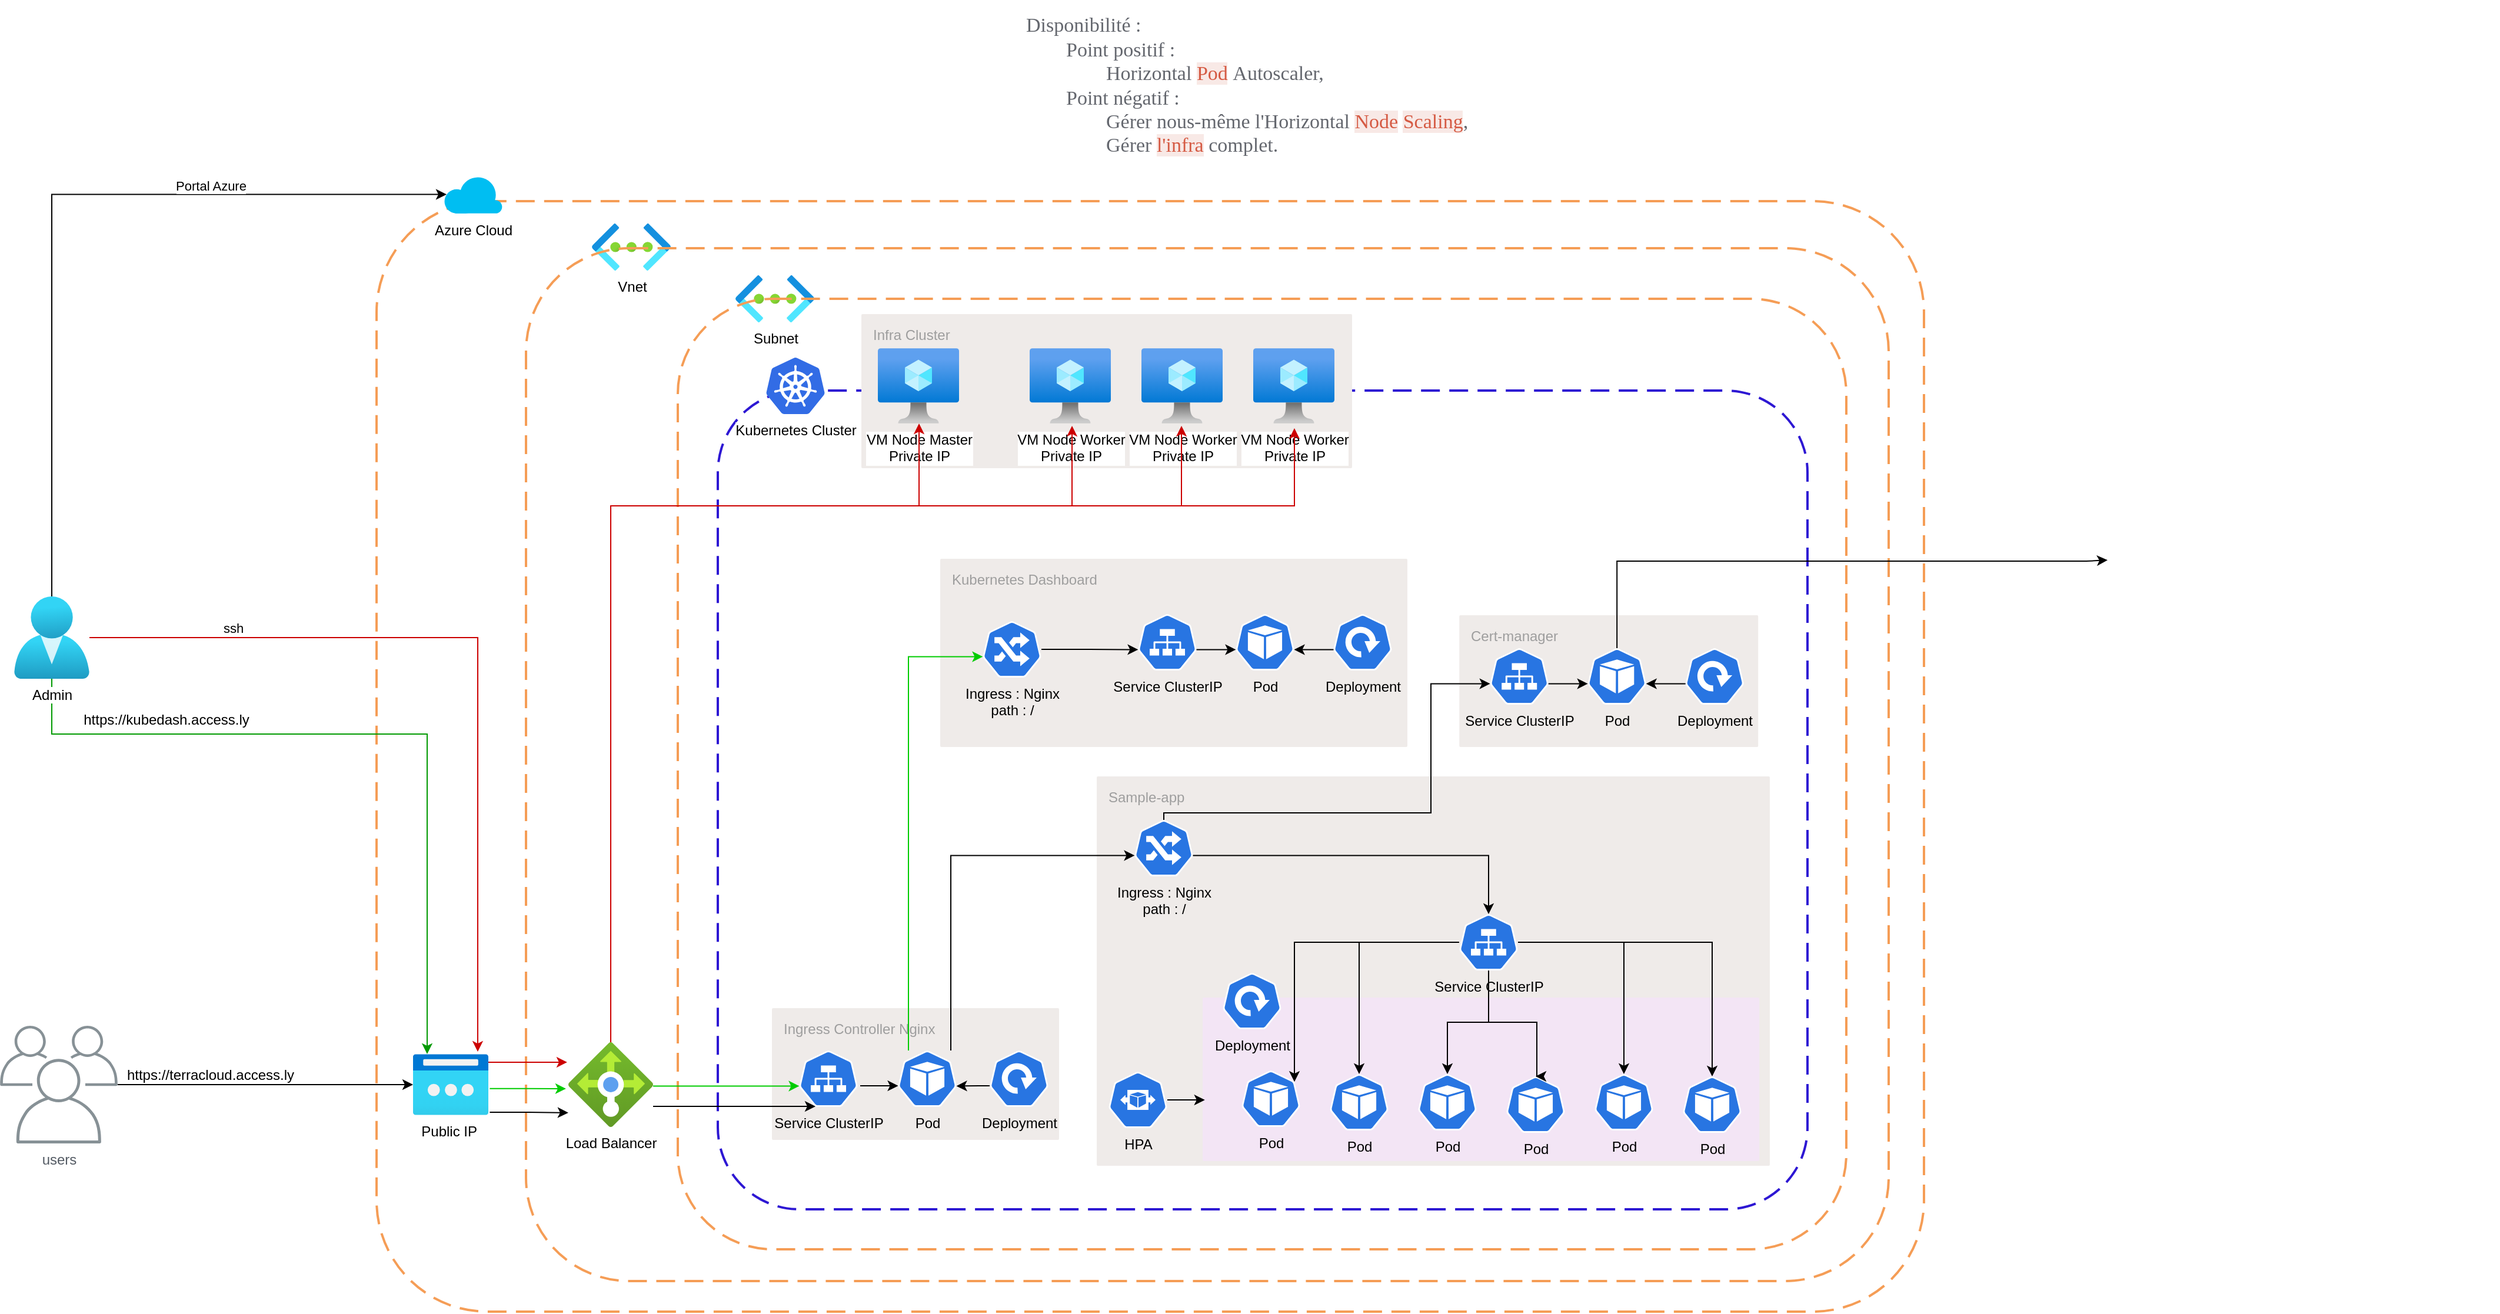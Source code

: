 <mxfile version="22.1.11" type="device">
  <diagram name="Page-1" id="mSV1In7ERE5I8MK-cpj3">
    <mxGraphModel dx="2261" dy="746" grid="0" gridSize="10" guides="1" tooltips="1" connect="1" arrows="1" fold="1" page="1" pageScale="1" pageWidth="827" pageHeight="1169" math="0" shadow="0">
      <root>
        <mxCell id="0" />
        <mxCell id="1" parent="0" />
        <mxCell id="nlbJEIBuOZzo0XZsjTq8-29" value="" style="rounded=1;arcSize=10;dashed=1;strokeColor=#F59D56;fillColor=none;gradientColor=none;dashPattern=8 4;strokeWidth=2;" parent="1" vertex="1">
          <mxGeometry x="19" y="652" width="1315" height="944" as="geometry" />
        </mxCell>
        <mxCell id="nlbJEIBuOZzo0XZsjTq8-30" value="Azure Cloud" style="verticalLabelPosition=bottom;html=1;verticalAlign=top;align=center;strokeColor=none;fillColor=#00BEF2;shape=mxgraph.azure.cloud;" parent="1" vertex="1">
          <mxGeometry x="76" y="630" width="50" height="32.5" as="geometry" />
        </mxCell>
        <mxCell id="nlbJEIBuOZzo0XZsjTq8-31" value="Vnet" style="image;aspect=fixed;html=1;points=[];align=center;fontSize=12;image=img/lib/azure2/networking/Virtual_Networks.svg;" parent="1" vertex="1">
          <mxGeometry x="202" y="671" width="67" height="40" as="geometry" />
        </mxCell>
        <mxCell id="nlbJEIBuOZzo0XZsjTq8-32" value="" style="rounded=1;arcSize=10;dashed=1;strokeColor=#F59D56;fillColor=none;gradientColor=none;dashPattern=8 4;strokeWidth=2;" parent="1" vertex="1">
          <mxGeometry x="146" y="692" width="1158" height="878" as="geometry" />
        </mxCell>
        <mxCell id="nlbJEIBuOZzo0XZsjTq8-33" value="Subnet" style="image;aspect=fixed;html=1;points=[];align=center;fontSize=12;image=img/lib/azure2/networking/Virtual_Networks.svg;" parent="1" vertex="1">
          <mxGeometry x="324" y="715" width="67" height="40" as="geometry" />
        </mxCell>
        <mxCell id="nlbJEIBuOZzo0XZsjTq8-34" value="" style="rounded=1;arcSize=10;dashed=1;strokeColor=#F59D56;fillColor=none;gradientColor=none;dashPattern=8 4;strokeWidth=2;" parent="1" vertex="1">
          <mxGeometry x="275" y="735" width="993" height="808" as="geometry" />
        </mxCell>
        <mxCell id="nlbJEIBuOZzo0XZsjTq8-36" value="" style="rounded=1;arcSize=10;dashed=1;strokeColor=#2d17d3;fillColor=none;gradientColor=none;dashPattern=8 4;strokeWidth=2;" parent="1" vertex="1">
          <mxGeometry x="309" y="813" width="926" height="696" as="geometry" />
        </mxCell>
        <mxCell id="nlbJEIBuOZzo0XZsjTq8-37" value="Kubernetes Cluster" style="image;sketch=0;aspect=fixed;html=1;points=[];align=center;fontSize=12;image=img/lib/mscae/Kubernetes.svg;" parent="1" vertex="1">
          <mxGeometry x="350" y="785" width="50" height="48" as="geometry" />
        </mxCell>
        <mxCell id="nlbJEIBuOZzo0XZsjTq8-42" value="Infra Cluster" style="sketch=0;points=[[0,0,0],[0.25,0,0],[0.5,0,0],[0.75,0,0],[1,0,0],[1,0.25,0],[1,0.5,0],[1,0.75,0],[1,1,0],[0.75,1,0],[0.5,1,0],[0.25,1,0],[0,1,0],[0,0.75,0],[0,0.5,0],[0,0.25,0]];rounded=1;absoluteArcSize=1;arcSize=2;html=1;strokeColor=none;gradientColor=none;shadow=0;dashed=0;fontSize=12;fontColor=#9E9E9E;align=left;verticalAlign=top;spacing=10;spacingTop=-4;whiteSpace=wrap;fillColor=#EFEBE9;" parent="1" vertex="1">
          <mxGeometry x="431" y="748" width="417" height="131" as="geometry" />
        </mxCell>
        <mxCell id="nlbJEIBuOZzo0XZsjTq8-38" value="VM Node Master&lt;br&gt;Private IP" style="image;aspect=fixed;html=1;points=[];align=center;fontSize=12;image=img/lib/azure2/compute/Virtual_Machine.svg;" parent="1" vertex="1">
          <mxGeometry x="445" y="777" width="69" height="64" as="geometry" />
        </mxCell>
        <mxCell id="nlbJEIBuOZzo0XZsjTq8-39" value="VM Node Worker&lt;br&gt;Private IP" style="image;aspect=fixed;html=1;points=[];align=center;fontSize=12;image=img/lib/azure2/compute/Virtual_Machine.svg;" parent="1" vertex="1">
          <mxGeometry x="574" y="777" width="69" height="64" as="geometry" />
        </mxCell>
        <mxCell id="nlbJEIBuOZzo0XZsjTq8-40" value="VM Node Worker&lt;br&gt;Private IP" style="image;aspect=fixed;html=1;points=[];align=center;fontSize=12;image=img/lib/azure2/compute/Virtual_Machine.svg;" parent="1" vertex="1">
          <mxGeometry x="669" y="777" width="69" height="64" as="geometry" />
        </mxCell>
        <mxCell id="nlbJEIBuOZzo0XZsjTq8-41" value="VM Node Worker&lt;br&gt;Private IP" style="image;aspect=fixed;html=1;points=[];align=center;fontSize=12;image=img/lib/azure2/compute/Virtual_Machine.svg;" parent="1" vertex="1">
          <mxGeometry x="764" y="777" width="69" height="64" as="geometry" />
        </mxCell>
        <mxCell id="sMxw8YO2vIbm71oWkGyl-2" value="Sample-app" style="sketch=0;points=[[0,0,0],[0.25,0,0],[0.5,0,0],[0.75,0,0],[1,0,0],[1,0.25,0],[1,0.5,0],[1,0.75,0],[1,1,0],[0.75,1,0],[0.5,1,0],[0.25,1,0],[0,1,0],[0,0.75,0],[0,0.5,0],[0,0.25,0]];rounded=1;absoluteArcSize=1;arcSize=2;html=1;strokeColor=none;gradientColor=none;shadow=0;dashed=0;fontSize=12;fontColor=#9E9E9E;align=left;verticalAlign=top;spacing=10;spacingTop=-4;whiteSpace=wrap;fillColor=#EFEBE9;" parent="1" vertex="1">
          <mxGeometry x="631" y="1141" width="572" height="331" as="geometry" />
        </mxCell>
        <mxCell id="sMxw8YO2vIbm71oWkGyl-3" value="HPA" style="sketch=0;html=1;dashed=0;whitespace=wrap;fillColor=#2875E2;strokeColor=#ffffff;points=[[0.005,0.63,0],[0.1,0.2,0],[0.9,0.2,0],[0.5,0,0],[0.995,0.63,0],[0.72,0.99,0],[0.5,1,0],[0.28,0.99,0]];verticalLabelPosition=bottom;align=center;verticalAlign=top;shape=mxgraph.kubernetes.icon;prIcon=hpa" parent="1" vertex="1">
          <mxGeometry x="641" y="1392" width="50" height="48" as="geometry" />
        </mxCell>
        <mxCell id="sMxw8YO2vIbm71oWkGyl-4" value="Service ClusterIP" style="sketch=0;html=1;dashed=0;whitespace=wrap;fillColor=#2875E2;strokeColor=#ffffff;points=[[0.005,0.63,0],[0.1,0.2,0],[0.9,0.2,0],[0.5,0,0],[0.995,0.63,0],[0.72,0.99,0],[0.5,1,0],[0.28,0.99,0]];verticalLabelPosition=bottom;align=center;verticalAlign=top;shape=mxgraph.kubernetes.icon;prIcon=svc" parent="1" vertex="1">
          <mxGeometry x="939" y="1258" width="50" height="48" as="geometry" />
        </mxCell>
        <mxCell id="sMxw8YO2vIbm71oWkGyl-5" value="Ingress : Nginx&lt;br&gt;path : /" style="sketch=0;html=1;dashed=0;whitespace=wrap;fillColor=#2875E2;strokeColor=#ffffff;points=[[0.005,0.63,0],[0.1,0.2,0],[0.9,0.2,0],[0.5,0,0],[0.995,0.63,0],[0.72,0.99,0],[0.5,1,0],[0.28,0.99,0]];verticalLabelPosition=bottom;align=center;verticalAlign=top;shape=mxgraph.kubernetes.icon;prIcon=ing" parent="1" vertex="1">
          <mxGeometry x="663" y="1178" width="50" height="48" as="geometry" />
        </mxCell>
        <mxCell id="sMxw8YO2vIbm71oWkGyl-6" style="edgeStyle=orthogonalEdgeStyle;rounded=0;orthogonalLoop=1;jettySize=auto;html=1;entryX=0.5;entryY=0;entryDx=0;entryDy=0;entryPerimeter=0;exitX=0.995;exitY=0.63;exitDx=0;exitDy=0;exitPerimeter=0;" parent="1" source="sMxw8YO2vIbm71oWkGyl-5" target="sMxw8YO2vIbm71oWkGyl-4" edge="1">
          <mxGeometry relative="1" as="geometry">
            <Array as="points">
              <mxPoint x="964" y="1208" />
            </Array>
          </mxGeometry>
        </mxCell>
        <mxCell id="sMxw8YO2vIbm71oWkGyl-7" value="Ingress Controller Nginx" style="sketch=0;points=[[0,0,0],[0.25,0,0],[0.5,0,0],[0.75,0,0],[1,0,0],[1,0.25,0],[1,0.5,0],[1,0.75,0],[1,1,0],[0.75,1,0],[0.5,1,0],[0.25,1,0],[0,1,0],[0,0.75,0],[0,0.5,0],[0,0.25,0]];rounded=1;absoluteArcSize=1;arcSize=2;html=1;strokeColor=none;gradientColor=none;shadow=0;dashed=0;fontSize=12;fontColor=#9E9E9E;align=left;verticalAlign=top;spacing=10;spacingTop=-4;whiteSpace=wrap;fillColor=#EFEBE9;" parent="1" vertex="1">
          <mxGeometry x="355" y="1338" width="244" height="112" as="geometry" />
        </mxCell>
        <mxCell id="sMxw8YO2vIbm71oWkGyl-8" value="Service ClusterIP" style="sketch=0;html=1;dashed=0;whitespace=wrap;fillColor=#2875E2;strokeColor=#ffffff;points=[[0.005,0.63,0],[0.1,0.2,0],[0.9,0.2,0],[0.5,0,0],[0.995,0.63,0],[0.72,0.99,0],[0.5,1,0],[0.28,0.99,0]];verticalLabelPosition=bottom;align=center;verticalAlign=top;shape=mxgraph.kubernetes.icon;prIcon=svc" parent="1" vertex="1">
          <mxGeometry x="378" y="1374" width="50" height="48" as="geometry" />
        </mxCell>
        <mxCell id="sMxw8YO2vIbm71oWkGyl-9" value="Pod" style="sketch=0;html=1;dashed=0;whitespace=wrap;fillColor=#2875E2;strokeColor=#ffffff;points=[[0.005,0.63,0],[0.1,0.2,0],[0.9,0.2,0],[0.5,0,0],[0.995,0.63,0],[0.72,0.99,0],[0.5,1,0],[0.28,0.99,0]];verticalLabelPosition=bottom;align=center;verticalAlign=top;shape=mxgraph.kubernetes.icon;prIcon=pod" parent="1" vertex="1">
          <mxGeometry x="462" y="1374" width="50" height="48" as="geometry" />
        </mxCell>
        <mxCell id="sMxw8YO2vIbm71oWkGyl-10" value="Deployment" style="sketch=0;html=1;dashed=0;whitespace=wrap;fillColor=#2875E2;strokeColor=#ffffff;points=[[0.005,0.63,0],[0.1,0.2,0],[0.9,0.2,0],[0.5,0,0],[0.995,0.63,0],[0.72,0.99,0],[0.5,1,0],[0.28,0.99,0]];verticalLabelPosition=bottom;align=center;verticalAlign=top;shape=mxgraph.kubernetes.icon;prIcon=deploy" parent="1" vertex="1">
          <mxGeometry x="540" y="1374" width="50" height="48" as="geometry" />
        </mxCell>
        <mxCell id="sMxw8YO2vIbm71oWkGyl-11" style="edgeStyle=orthogonalEdgeStyle;rounded=0;orthogonalLoop=1;jettySize=auto;html=1;entryX=0.005;entryY=0.63;entryDx=0;entryDy=0;entryPerimeter=0;" parent="1" target="sMxw8YO2vIbm71oWkGyl-9" edge="1">
          <mxGeometry relative="1" as="geometry">
            <mxPoint x="430" y="1404" as="sourcePoint" />
          </mxGeometry>
        </mxCell>
        <mxCell id="sMxw8YO2vIbm71oWkGyl-12" style="edgeStyle=orthogonalEdgeStyle;rounded=0;orthogonalLoop=1;jettySize=auto;html=1;entryX=0.995;entryY=0.63;entryDx=0;entryDy=0;entryPerimeter=0;strokeColor=#000000;" parent="1" source="sMxw8YO2vIbm71oWkGyl-10" target="sMxw8YO2vIbm71oWkGyl-9" edge="1">
          <mxGeometry relative="1" as="geometry">
            <Array as="points">
              <mxPoint x="531" y="1404" />
              <mxPoint x="531" y="1404" />
            </Array>
          </mxGeometry>
        </mxCell>
        <mxCell id="sMxw8YO2vIbm71oWkGyl-13" style="edgeStyle=orthogonalEdgeStyle;rounded=0;orthogonalLoop=1;jettySize=auto;html=1;entryX=0.005;entryY=0.63;entryDx=0;entryDy=0;entryPerimeter=0;" parent="1" source="sMxw8YO2vIbm71oWkGyl-9" target="sMxw8YO2vIbm71oWkGyl-5" edge="1">
          <mxGeometry relative="1" as="geometry">
            <mxPoint x="598" y="1273" as="targetPoint" />
            <Array as="points">
              <mxPoint x="507" y="1208" />
            </Array>
          </mxGeometry>
        </mxCell>
        <mxCell id="sMxw8YO2vIbm71oWkGyl-14" value="" style="group" parent="1" vertex="1" connectable="0">
          <mxGeometry x="721" y="1308" width="473" height="160" as="geometry" />
        </mxCell>
        <mxCell id="sMxw8YO2vIbm71oWkGyl-15" value="" style="sketch=0;points=[[0,0,0],[0.25,0,0],[0.5,0,0],[0.75,0,0],[1,0,0],[1,0.25,0],[1,0.5,0],[1,0.75,0],[1,1,0],[0.75,1,0],[0.5,1,0],[0.25,1,0],[0,1,0],[0,0.75,0],[0,0.5,0],[0,0.25,0]];rounded=1;absoluteArcSize=1;arcSize=2;html=1;strokeColor=none;gradientColor=none;shadow=0;dashed=0;fontSize=12;fontColor=#9E9E9E;align=left;verticalAlign=top;spacing=10;spacingTop=-4;whiteSpace=wrap;fillColor=#F3E5F5;" parent="sMxw8YO2vIbm71oWkGyl-14" vertex="1">
          <mxGeometry y="21" width="473" height="139" as="geometry" />
        </mxCell>
        <mxCell id="sMxw8YO2vIbm71oWkGyl-16" value="Pod" style="sketch=0;html=1;dashed=0;whitespace=wrap;fillColor=#2875E2;strokeColor=#ffffff;points=[[0.005,0.63,0],[0.1,0.2,0],[0.9,0.2,0],[0.5,0,0],[0.995,0.63,0],[0.72,0.99,0],[0.5,1,0],[0.28,0.99,0]];verticalLabelPosition=bottom;align=center;verticalAlign=top;shape=mxgraph.kubernetes.icon;prIcon=pod" parent="sMxw8YO2vIbm71oWkGyl-14" vertex="1">
          <mxGeometry x="33" y="83" width="50" height="48" as="geometry" />
        </mxCell>
        <mxCell id="sMxw8YO2vIbm71oWkGyl-17" value="Deployment" style="sketch=0;html=1;dashed=0;whitespace=wrap;fillColor=#2875E2;strokeColor=#ffffff;points=[[0.005,0.63,0],[0.1,0.2,0],[0.9,0.2,0],[0.5,0,0],[0.995,0.63,0],[0.72,0.99,0],[0.5,1,0],[0.28,0.99,0]];verticalLabelPosition=bottom;align=center;verticalAlign=top;shape=mxgraph.kubernetes.icon;prIcon=deploy" parent="sMxw8YO2vIbm71oWkGyl-14" vertex="1">
          <mxGeometry x="17" width="50" height="48" as="geometry" />
        </mxCell>
        <mxCell id="sMxw8YO2vIbm71oWkGyl-18" value="Pod" style="sketch=0;html=1;dashed=0;whitespace=wrap;fillColor=#2875E2;strokeColor=#ffffff;points=[[0.005,0.63,0],[0.1,0.2,0],[0.9,0.2,0],[0.5,0,0],[0.995,0.63,0],[0.72,0.99,0],[0.5,1,0],[0.28,0.99,0]];verticalLabelPosition=bottom;align=center;verticalAlign=top;shape=mxgraph.kubernetes.icon;prIcon=pod" parent="sMxw8YO2vIbm71oWkGyl-14" vertex="1">
          <mxGeometry x="108" y="86" width="50" height="48" as="geometry" />
        </mxCell>
        <mxCell id="sMxw8YO2vIbm71oWkGyl-19" value="Pod" style="sketch=0;html=1;dashed=0;whitespace=wrap;fillColor=#2875E2;strokeColor=#ffffff;points=[[0.005,0.63,0],[0.1,0.2,0],[0.9,0.2,0],[0.5,0,0],[0.995,0.63,0],[0.72,0.99,0],[0.5,1,0],[0.28,0.99,0]];verticalLabelPosition=bottom;align=center;verticalAlign=top;shape=mxgraph.kubernetes.icon;prIcon=pod" parent="sMxw8YO2vIbm71oWkGyl-14" vertex="1">
          <mxGeometry x="183" y="86" width="50" height="48" as="geometry" />
        </mxCell>
        <mxCell id="sMxw8YO2vIbm71oWkGyl-20" value="Pod" style="sketch=0;html=1;dashed=0;whitespace=wrap;fillColor=#2875E2;strokeColor=#ffffff;points=[[0.005,0.63,0],[0.1,0.2,0],[0.9,0.2,0],[0.5,0,0],[0.995,0.63,0],[0.72,0.99,0],[0.5,1,0],[0.28,0.99,0]];verticalLabelPosition=bottom;align=center;verticalAlign=top;shape=mxgraph.kubernetes.icon;prIcon=pod" parent="sMxw8YO2vIbm71oWkGyl-14" vertex="1">
          <mxGeometry x="258" y="88" width="50" height="48" as="geometry" />
        </mxCell>
        <mxCell id="sMxw8YO2vIbm71oWkGyl-21" value="Pod" style="sketch=0;html=1;dashed=0;whitespace=wrap;fillColor=#2875E2;strokeColor=#ffffff;points=[[0.005,0.63,0],[0.1,0.2,0],[0.9,0.2,0],[0.5,0,0],[0.995,0.63,0],[0.72,0.99,0],[0.5,1,0],[0.28,0.99,0]];verticalLabelPosition=bottom;align=center;verticalAlign=top;shape=mxgraph.kubernetes.icon;prIcon=pod" parent="sMxw8YO2vIbm71oWkGyl-14" vertex="1">
          <mxGeometry x="333" y="86" width="50" height="48" as="geometry" />
        </mxCell>
        <mxCell id="sMxw8YO2vIbm71oWkGyl-22" value="Pod" style="sketch=0;html=1;dashed=0;whitespace=wrap;fillColor=#2875E2;strokeColor=#ffffff;points=[[0.005,0.63,0],[0.1,0.2,0],[0.9,0.2,0],[0.5,0,0],[0.995,0.63,0],[0.72,0.99,0],[0.5,1,0],[0.28,0.99,0]];verticalLabelPosition=bottom;align=center;verticalAlign=top;shape=mxgraph.kubernetes.icon;prIcon=pod" parent="sMxw8YO2vIbm71oWkGyl-14" vertex="1">
          <mxGeometry x="408" y="88" width="50" height="48" as="geometry" />
        </mxCell>
        <mxCell id="sMxw8YO2vIbm71oWkGyl-23" style="edgeStyle=orthogonalEdgeStyle;rounded=0;orthogonalLoop=1;jettySize=auto;html=1;entryX=0.004;entryY=0.626;entryDx=0;entryDy=0;entryPerimeter=0;" parent="1" source="sMxw8YO2vIbm71oWkGyl-3" target="sMxw8YO2vIbm71oWkGyl-15" edge="1">
          <mxGeometry relative="1" as="geometry" />
        </mxCell>
        <mxCell id="sMxw8YO2vIbm71oWkGyl-24" style="edgeStyle=orthogonalEdgeStyle;rounded=0;orthogonalLoop=1;jettySize=auto;html=1;entryX=0.9;entryY=0.2;entryDx=0;entryDy=0;entryPerimeter=0;" parent="1" source="sMxw8YO2vIbm71oWkGyl-4" target="sMxw8YO2vIbm71oWkGyl-16" edge="1">
          <mxGeometry relative="1" as="geometry">
            <Array as="points">
              <mxPoint x="799" y="1282" />
            </Array>
          </mxGeometry>
        </mxCell>
        <mxCell id="sMxw8YO2vIbm71oWkGyl-25" style="edgeStyle=orthogonalEdgeStyle;rounded=0;orthogonalLoop=1;jettySize=auto;html=1;entryX=0.5;entryY=0;entryDx=0;entryDy=0;entryPerimeter=0;" parent="1" source="sMxw8YO2vIbm71oWkGyl-4" target="sMxw8YO2vIbm71oWkGyl-18" edge="1">
          <mxGeometry relative="1" as="geometry" />
        </mxCell>
        <mxCell id="sMxw8YO2vIbm71oWkGyl-26" style="edgeStyle=orthogonalEdgeStyle;rounded=0;orthogonalLoop=1;jettySize=auto;html=1;entryX=0.5;entryY=0;entryDx=0;entryDy=0;entryPerimeter=0;" parent="1" source="sMxw8YO2vIbm71oWkGyl-4" target="sMxw8YO2vIbm71oWkGyl-19" edge="1">
          <mxGeometry relative="1" as="geometry" />
        </mxCell>
        <mxCell id="sMxw8YO2vIbm71oWkGyl-27" style="edgeStyle=orthogonalEdgeStyle;rounded=0;orthogonalLoop=1;jettySize=auto;html=1;entryX=0.5;entryY=0;entryDx=0;entryDy=0;entryPerimeter=0;" parent="1" source="sMxw8YO2vIbm71oWkGyl-4" target="sMxw8YO2vIbm71oWkGyl-20" edge="1">
          <mxGeometry relative="1" as="geometry">
            <Array as="points">
              <mxPoint x="964" y="1350" />
              <mxPoint x="1005" y="1350" />
            </Array>
          </mxGeometry>
        </mxCell>
        <mxCell id="sMxw8YO2vIbm71oWkGyl-28" style="edgeStyle=orthogonalEdgeStyle;rounded=0;orthogonalLoop=1;jettySize=auto;html=1;entryX=0.5;entryY=0;entryDx=0;entryDy=0;entryPerimeter=0;" parent="1" source="sMxw8YO2vIbm71oWkGyl-4" target="sMxw8YO2vIbm71oWkGyl-21" edge="1">
          <mxGeometry relative="1" as="geometry" />
        </mxCell>
        <mxCell id="sMxw8YO2vIbm71oWkGyl-29" style="edgeStyle=orthogonalEdgeStyle;rounded=0;orthogonalLoop=1;jettySize=auto;html=1;entryX=0.5;entryY=0;entryDx=0;entryDy=0;entryPerimeter=0;" parent="1" source="sMxw8YO2vIbm71oWkGyl-4" target="sMxw8YO2vIbm71oWkGyl-22" edge="1">
          <mxGeometry relative="1" as="geometry" />
        </mxCell>
        <mxCell id="sMxw8YO2vIbm71oWkGyl-30" value="Cert-manager" style="sketch=0;points=[[0,0,0],[0.25,0,0],[0.5,0,0],[0.75,0,0],[1,0,0],[1,0.25,0],[1,0.5,0],[1,0.75,0],[1,1,0],[0.75,1,0],[0.5,1,0],[0.25,1,0],[0,1,0],[0,0.75,0],[0,0.5,0],[0,0.25,0]];rounded=1;absoluteArcSize=1;arcSize=2;html=1;strokeColor=none;gradientColor=none;shadow=0;dashed=0;fontSize=12;fontColor=#9E9E9E;align=left;verticalAlign=top;spacing=10;spacingTop=-4;whiteSpace=wrap;fillColor=#EFEBE9;" parent="1" vertex="1">
          <mxGeometry x="939.11" y="1004" width="254" height="112" as="geometry" />
        </mxCell>
        <mxCell id="sMxw8YO2vIbm71oWkGyl-31" value="Service ClusterIP" style="sketch=0;html=1;dashed=0;whitespace=wrap;fillColor=#2875E2;strokeColor=#ffffff;points=[[0.005,0.63,0],[0.1,0.2,0],[0.9,0.2,0],[0.5,0,0],[0.995,0.63,0],[0.72,0.99,0],[0.5,1,0],[0.28,0.99,0]];verticalLabelPosition=bottom;align=center;verticalAlign=top;shape=mxgraph.kubernetes.icon;prIcon=svc" parent="1" vertex="1">
          <mxGeometry x="965.11" y="1032" width="50" height="48" as="geometry" />
        </mxCell>
        <mxCell id="sMxw8YO2vIbm71oWkGyl-48" style="edgeStyle=orthogonalEdgeStyle;rounded=0;orthogonalLoop=1;jettySize=auto;html=1;entryX=0;entryY=0.5;entryDx=0;entryDy=0;" parent="1" source="sMxw8YO2vIbm71oWkGyl-33" target="sMxw8YO2vIbm71oWkGyl-47" edge="1">
          <mxGeometry relative="1" as="geometry">
            <Array as="points">
              <mxPoint x="1073" y="958" />
              <mxPoint x="1472" y="958" />
            </Array>
          </mxGeometry>
        </mxCell>
        <mxCell id="sMxw8YO2vIbm71oWkGyl-33" value="Pod" style="sketch=0;html=1;dashed=0;whitespace=wrap;fillColor=#2875E2;strokeColor=#ffffff;points=[[0.005,0.63,0],[0.1,0.2,0],[0.9,0.2,0],[0.5,0,0],[0.995,0.63,0],[0.72,0.99,0],[0.5,1,0],[0.28,0.99,0]];verticalLabelPosition=bottom;align=center;verticalAlign=top;shape=mxgraph.kubernetes.icon;prIcon=pod" parent="1" vertex="1">
          <mxGeometry x="1048.11" y="1032" width="50" height="48" as="geometry" />
        </mxCell>
        <mxCell id="sMxw8YO2vIbm71oWkGyl-34" value="Deployment" style="sketch=0;html=1;dashed=0;whitespace=wrap;fillColor=#2875E2;strokeColor=#ffffff;points=[[0.005,0.63,0],[0.1,0.2,0],[0.9,0.2,0],[0.5,0,0],[0.995,0.63,0],[0.72,0.99,0],[0.5,1,0],[0.28,0.99,0]];verticalLabelPosition=bottom;align=center;verticalAlign=top;shape=mxgraph.kubernetes.icon;prIcon=deploy" parent="1" vertex="1">
          <mxGeometry x="1131.11" y="1032" width="50" height="48" as="geometry" />
        </mxCell>
        <mxCell id="sMxw8YO2vIbm71oWkGyl-35" style="edgeStyle=orthogonalEdgeStyle;rounded=0;orthogonalLoop=1;jettySize=auto;html=1;entryX=0.005;entryY=0.63;entryDx=0;entryDy=0;entryPerimeter=0;exitX=0.995;exitY=0.63;exitDx=0;exitDy=0;exitPerimeter=0;" parent="1" source="sMxw8YO2vIbm71oWkGyl-31" target="sMxw8YO2vIbm71oWkGyl-33" edge="1">
          <mxGeometry relative="1" as="geometry" />
        </mxCell>
        <mxCell id="sMxw8YO2vIbm71oWkGyl-36" style="edgeStyle=orthogonalEdgeStyle;rounded=0;orthogonalLoop=1;jettySize=auto;html=1;entryX=0.995;entryY=0.63;entryDx=0;entryDy=0;entryPerimeter=0;exitX=0.005;exitY=0.63;exitDx=0;exitDy=0;exitPerimeter=0;" parent="1" source="sMxw8YO2vIbm71oWkGyl-34" target="sMxw8YO2vIbm71oWkGyl-33" edge="1">
          <mxGeometry relative="1" as="geometry" />
        </mxCell>
        <mxCell id="sMxw8YO2vIbm71oWkGyl-37" style="edgeStyle=orthogonalEdgeStyle;rounded=0;orthogonalLoop=1;jettySize=auto;html=1;entryX=0.005;entryY=0.63;entryDx=0;entryDy=0;entryPerimeter=0;" parent="1" source="sMxw8YO2vIbm71oWkGyl-5" target="sMxw8YO2vIbm71oWkGyl-31" edge="1">
          <mxGeometry relative="1" as="geometry">
            <Array as="points">
              <mxPoint x="688" y="1172" />
              <mxPoint x="915" y="1172" />
              <mxPoint x="915" y="1062" />
            </Array>
          </mxGeometry>
        </mxCell>
        <mxCell id="sMxw8YO2vIbm71oWkGyl-38" value="Kubernetes Dashboard" style="sketch=0;points=[[0,0,0],[0.25,0,0],[0.5,0,0],[0.75,0,0],[1,0,0],[1,0.25,0],[1,0.5,0],[1,0.75,0],[1,1,0],[0.75,1,0],[0.5,1,0],[0.25,1,0],[0,1,0],[0,0.75,0],[0,0.5,0],[0,0.25,0]];rounded=1;absoluteArcSize=1;arcSize=2;html=1;strokeColor=none;gradientColor=none;shadow=0;dashed=0;fontSize=12;fontColor=#9E9E9E;align=left;verticalAlign=top;spacing=10;spacingTop=-4;whiteSpace=wrap;fillColor=#EFEBE9;" parent="1" vertex="1">
          <mxGeometry x="498" y="956" width="397" height="160" as="geometry" />
        </mxCell>
        <mxCell id="sMxw8YO2vIbm71oWkGyl-39" value="Service ClusterIP" style="sketch=0;html=1;dashed=0;whitespace=wrap;fillColor=#2875E2;strokeColor=#ffffff;points=[[0.005,0.63,0],[0.1,0.2,0],[0.9,0.2,0],[0.5,0,0],[0.995,0.63,0],[0.72,0.99,0],[0.5,1,0],[0.28,0.99,0]];verticalLabelPosition=bottom;align=center;verticalAlign=top;shape=mxgraph.kubernetes.icon;prIcon=svc" parent="1" vertex="1">
          <mxGeometry x="666" y="1003" width="50" height="48" as="geometry" />
        </mxCell>
        <mxCell id="sMxw8YO2vIbm71oWkGyl-40" value="Pod" style="sketch=0;html=1;dashed=0;whitespace=wrap;fillColor=#2875E2;strokeColor=#ffffff;points=[[0.005,0.63,0],[0.1,0.2,0],[0.9,0.2,0],[0.5,0,0],[0.995,0.63,0],[0.72,0.99,0],[0.5,1,0],[0.28,0.99,0]];verticalLabelPosition=bottom;align=center;verticalAlign=top;shape=mxgraph.kubernetes.icon;prIcon=pod" parent="1" vertex="1">
          <mxGeometry x="749" y="1003" width="50" height="48" as="geometry" />
        </mxCell>
        <mxCell id="sMxw8YO2vIbm71oWkGyl-41" value="Deployment" style="sketch=0;html=1;dashed=0;whitespace=wrap;fillColor=#2875E2;strokeColor=#ffffff;points=[[0.005,0.63,0],[0.1,0.2,0],[0.9,0.2,0],[0.5,0,0],[0.995,0.63,0],[0.72,0.99,0],[0.5,1,0],[0.28,0.99,0]];verticalLabelPosition=bottom;align=center;verticalAlign=top;shape=mxgraph.kubernetes.icon;prIcon=deploy" parent="1" vertex="1">
          <mxGeometry x="832" y="1003" width="50" height="48" as="geometry" />
        </mxCell>
        <mxCell id="sMxw8YO2vIbm71oWkGyl-42" style="edgeStyle=orthogonalEdgeStyle;rounded=0;orthogonalLoop=1;jettySize=auto;html=1;entryX=0.005;entryY=0.63;entryDx=0;entryDy=0;entryPerimeter=0;exitX=0.995;exitY=0.63;exitDx=0;exitDy=0;exitPerimeter=0;" parent="1" source="sMxw8YO2vIbm71oWkGyl-39" target="sMxw8YO2vIbm71oWkGyl-40" edge="1">
          <mxGeometry relative="1" as="geometry" />
        </mxCell>
        <mxCell id="sMxw8YO2vIbm71oWkGyl-43" style="edgeStyle=orthogonalEdgeStyle;rounded=0;orthogonalLoop=1;jettySize=auto;html=1;entryX=0.995;entryY=0.63;entryDx=0;entryDy=0;entryPerimeter=0;exitX=0.005;exitY=0.63;exitDx=0;exitDy=0;exitPerimeter=0;" parent="1" source="sMxw8YO2vIbm71oWkGyl-41" target="sMxw8YO2vIbm71oWkGyl-40" edge="1">
          <mxGeometry relative="1" as="geometry" />
        </mxCell>
        <mxCell id="sMxw8YO2vIbm71oWkGyl-44" value="Ingress : Nginx&lt;br&gt;path : /" style="sketch=0;html=1;dashed=0;whitespace=wrap;fillColor=#2875E2;strokeColor=#ffffff;points=[[0.005,0.63,0],[0.1,0.2,0],[0.9,0.2,0],[0.5,0,0],[0.995,0.63,0],[0.72,0.99,0],[0.5,1,0],[0.28,0.99,0]];verticalLabelPosition=bottom;align=center;verticalAlign=top;shape=mxgraph.kubernetes.icon;prIcon=ing" parent="1" vertex="1">
          <mxGeometry x="534" y="1009" width="50" height="48" as="geometry" />
        </mxCell>
        <mxCell id="sMxw8YO2vIbm71oWkGyl-45" style="edgeStyle=orthogonalEdgeStyle;rounded=0;orthogonalLoop=1;jettySize=auto;html=1;entryX=0.005;entryY=0.63;entryDx=0;entryDy=0;entryPerimeter=0;" parent="1" source="sMxw8YO2vIbm71oWkGyl-44" target="sMxw8YO2vIbm71oWkGyl-39" edge="1">
          <mxGeometry relative="1" as="geometry" />
        </mxCell>
        <mxCell id="sMxw8YO2vIbm71oWkGyl-46" style="edgeStyle=orthogonalEdgeStyle;rounded=0;orthogonalLoop=1;jettySize=auto;html=1;entryX=0.005;entryY=0.63;entryDx=0;entryDy=0;entryPerimeter=0;strokeColor=#00CC00;" parent="1" source="sMxw8YO2vIbm71oWkGyl-9" target="sMxw8YO2vIbm71oWkGyl-44" edge="1">
          <mxGeometry relative="1" as="geometry">
            <Array as="points">
              <mxPoint x="471" y="1039" />
            </Array>
          </mxGeometry>
        </mxCell>
        <mxCell id="sMxw8YO2vIbm71oWkGyl-47" value="" style="shape=image;verticalLabelPosition=bottom;labelBackgroundColor=default;verticalAlign=top;aspect=fixed;imageAspect=0;image=https://www.softfluent.fr/wp-content/uploads/2019/10/lets-encrypt.png;clipPath=inset(22.78% 2.67% 31.65% 2.67%);shadow=0;strokeColor=#000000;" parent="1" vertex="1">
          <mxGeometry x="1490" y="915" width="332.22" height="84.23" as="geometry" />
        </mxCell>
        <mxCell id="SsoDWNBmC1Oc_b2vspDF-4" style="edgeStyle=orthogonalEdgeStyle;rounded=0;orthogonalLoop=1;jettySize=auto;html=1;strokeColor=#CC0000;" edge="1" parent="1" source="sMxw8YO2vIbm71oWkGyl-56" target="nlbJEIBuOZzo0XZsjTq8-38">
          <mxGeometry relative="1" as="geometry">
            <Array as="points">
              <mxPoint x="218" y="911" />
              <mxPoint x="480" y="911" />
            </Array>
          </mxGeometry>
        </mxCell>
        <mxCell id="sMxw8YO2vIbm71oWkGyl-56" value="Load Balancer" style="image;aspect=fixed;html=1;points=[];align=center;fontSize=12;image=img/lib/azure2/networking/Load_Balancers.svg;" parent="1" vertex="1">
          <mxGeometry x="182" y="1367" width="72" height="72" as="geometry" />
        </mxCell>
        <mxCell id="sMxw8YO2vIbm71oWkGyl-57" value="Public IP&amp;nbsp;" style="image;aspect=fixed;html=1;points=[];align=center;fontSize=12;image=img/lib/azure2/networking/Public_IP_Addresses_Classic.svg;" parent="1" vertex="1">
          <mxGeometry x="50" y="1377" width="64" height="52" as="geometry" />
        </mxCell>
        <mxCell id="sMxw8YO2vIbm71oWkGyl-58" style="edgeStyle=orthogonalEdgeStyle;rounded=0;orthogonalLoop=1;jettySize=auto;html=1;entryX=-0.001;entryY=0.832;entryDx=0;entryDy=0;entryPerimeter=0;exitX=1.019;exitY=0.951;exitDx=0;exitDy=0;exitPerimeter=0;" parent="1" source="sMxw8YO2vIbm71oWkGyl-57" target="sMxw8YO2vIbm71oWkGyl-56" edge="1">
          <mxGeometry relative="1" as="geometry" />
        </mxCell>
        <mxCell id="sMxw8YO2vIbm71oWkGyl-59" style="edgeStyle=orthogonalEdgeStyle;rounded=0;orthogonalLoop=1;jettySize=auto;html=1;" parent="1" source="sMxw8YO2vIbm71oWkGyl-60" target="sMxw8YO2vIbm71oWkGyl-57" edge="1">
          <mxGeometry relative="1" as="geometry" />
        </mxCell>
        <mxCell id="sMxw8YO2vIbm71oWkGyl-60" value="users" style="sketch=0;outlineConnect=0;gradientColor=none;fontColor=#545B64;strokeColor=none;fillColor=#879196;dashed=0;verticalLabelPosition=bottom;verticalAlign=top;align=center;html=1;fontSize=12;fontStyle=0;aspect=fixed;shape=mxgraph.aws4.illustration_users;pointerEvents=1" parent="1" vertex="1">
          <mxGeometry x="-301" y="1353" width="100" height="100" as="geometry" />
        </mxCell>
        <mxCell id="sMxw8YO2vIbm71oWkGyl-61" value="https://terracloud.access.ly" style="text;html=1;strokeColor=none;fillColor=none;align=center;verticalAlign=middle;whiteSpace=wrap;rounded=0;" parent="1" vertex="1">
          <mxGeometry x="-152" y="1380" width="60" height="30" as="geometry" />
        </mxCell>
        <mxCell id="sMxw8YO2vIbm71oWkGyl-62" style="edgeStyle=orthogonalEdgeStyle;rounded=0;orthogonalLoop=1;jettySize=auto;html=1;fillColor=#009900;strokeColor=#009900;" parent="1" source="sMxw8YO2vIbm71oWkGyl-63" target="sMxw8YO2vIbm71oWkGyl-57" edge="1">
          <mxGeometry relative="1" as="geometry">
            <Array as="points">
              <mxPoint x="-257" y="1105" />
              <mxPoint x="62" y="1105" />
            </Array>
          </mxGeometry>
        </mxCell>
        <mxCell id="sMxw8YO2vIbm71oWkGyl-63" value="Admin" style="image;aspect=fixed;html=1;points=[];align=center;fontSize=12;image=img/lib/azure2/identity/Users.svg;" parent="1" vertex="1">
          <mxGeometry x="-289" y="988" width="64" height="70" as="geometry" />
        </mxCell>
        <mxCell id="sMxw8YO2vIbm71oWkGyl-64" value="https://kubedash.access.ly" style="text;html=1;align=center;verticalAlign=middle;resizable=0;points=[];autosize=1;strokeColor=none;fillColor=none;" parent="1" vertex="1">
          <mxGeometry x="-240" y="1080" width="159" height="26" as="geometry" />
        </mxCell>
        <mxCell id="sMxw8YO2vIbm71oWkGyl-65" style="edgeStyle=orthogonalEdgeStyle;rounded=0;orthogonalLoop=1;jettySize=auto;html=1;entryX=-0.028;entryY=0.548;entryDx=0;entryDy=0;entryPerimeter=0;strokeColor=#00CC00;exitX=1.019;exitY=0.566;exitDx=0;exitDy=0;exitPerimeter=0;" parent="1" source="sMxw8YO2vIbm71oWkGyl-57" target="sMxw8YO2vIbm71oWkGyl-56" edge="1">
          <mxGeometry relative="1" as="geometry">
            <Array as="points">
              <mxPoint x="148" y="1406" />
              <mxPoint x="148" y="1406" />
            </Array>
          </mxGeometry>
        </mxCell>
        <mxCell id="sMxw8YO2vIbm71oWkGyl-66" style="edgeStyle=orthogonalEdgeStyle;rounded=0;orthogonalLoop=1;jettySize=auto;html=1;entryX=0.05;entryY=0.5;entryDx=0;entryDy=0;entryPerimeter=0;" parent="1" source="sMxw8YO2vIbm71oWkGyl-63" target="nlbJEIBuOZzo0XZsjTq8-30" edge="1">
          <mxGeometry relative="1" as="geometry">
            <Array as="points">
              <mxPoint x="-257" y="646" />
            </Array>
          </mxGeometry>
        </mxCell>
        <mxCell id="sMxw8YO2vIbm71oWkGyl-69" value="Portal Azure" style="edgeLabel;html=1;align=center;verticalAlign=middle;resizable=0;points=[];" parent="sMxw8YO2vIbm71oWkGyl-66" vertex="1" connectable="0">
          <mxGeometry x="0.434" y="-4" relative="1" as="geometry">
            <mxPoint x="-9" y="-12" as="offset" />
          </mxGeometry>
        </mxCell>
        <mxCell id="sMxw8YO2vIbm71oWkGyl-70" style="edgeStyle=orthogonalEdgeStyle;rounded=0;orthogonalLoop=1;jettySize=auto;html=1;entryX=0.005;entryY=0.63;entryDx=0;entryDy=0;entryPerimeter=0;strokeColor=#00CC00;" parent="1" source="sMxw8YO2vIbm71oWkGyl-56" target="sMxw8YO2vIbm71oWkGyl-8" edge="1">
          <mxGeometry relative="1" as="geometry">
            <Array as="points">
              <mxPoint x="316" y="1404" />
            </Array>
          </mxGeometry>
        </mxCell>
        <mxCell id="sMxw8YO2vIbm71oWkGyl-71" style="edgeStyle=orthogonalEdgeStyle;rounded=0;orthogonalLoop=1;jettySize=auto;html=1;entryX=0.28;entryY=0.99;entryDx=0;entryDy=0;entryPerimeter=0;" parent="1" source="sMxw8YO2vIbm71oWkGyl-56" target="sMxw8YO2vIbm71oWkGyl-8" edge="1">
          <mxGeometry relative="1" as="geometry">
            <Array as="points">
              <mxPoint x="316" y="1422" />
            </Array>
          </mxGeometry>
        </mxCell>
        <mxCell id="sMxw8YO2vIbm71oWkGyl-76" value="&lt;p style=&quot;margin: 0px; padding-bottom: 0px; color: rgb(100, 103, 110); min-height: 10px; font-family: Segoe-UI; font-size: 17px;&quot;&gt;Disponibilité :&lt;/p&gt;&lt;p style=&quot;margin: 0px; padding-bottom: 0px; color: rgb(100, 103, 110); min-height: 10px; font-family: Segoe-UI; font-size: 17px;&quot;&gt;&lt;span id=&quot;p16&quot;&gt;&lt;span style=&quot;white-space: pre;&quot;&gt;&#x9;&lt;/span&gt;Point positif :&lt;/span&gt;&lt;/p&gt;&lt;p style=&quot;margin: 0px; padding-bottom: 0px; color: rgb(100, 103, 110); min-height: 10px; font-family: Segoe-UI; font-size: 17px;&quot;&gt;&lt;span id=&quot;p2&quot;&gt;&lt;span style=&quot;white-space: pre;&quot;&gt;&#x9;&lt;/span&gt;&lt;span style=&quot;white-space: pre;&quot;&gt;&#x9;&lt;/span&gt;Horizontal&amp;nbsp;&lt;span style=&quot;cursor: text; color: rgb(213, 90, 67); background-color: rgb(248, 233, 230);&quot; class=&quot;s-rg&quot; id=&quot;9&quot;&gt;Pod&lt;/span&gt;&amp;nbsp;Autoscaler,&lt;/span&gt;&lt;/p&gt;&lt;p style=&quot;margin: 0px; padding-bottom: 0px; color: rgb(100, 103, 110); min-height: 10px; font-family: Segoe-UI; font-size: 17px;&quot;&gt;&lt;span id=&quot;p17&quot;&gt;&lt;span style=&quot;white-space: pre;&quot;&gt;&#x9;&lt;/span&gt;Point négatif :&lt;/span&gt;&lt;/p&gt;&lt;p style=&quot;margin: 0px; padding-bottom: 0px; color: rgb(100, 103, 110); min-height: 10px; font-family: Segoe-UI; font-size: 17px;&quot;&gt;&lt;span id=&quot;p4&quot;&gt;&lt;span style=&quot;white-space: pre;&quot;&gt;&#x9;&lt;/span&gt;&lt;span style=&quot;white-space: pre;&quot;&gt;&#x9;&lt;/span&gt;Gérer&amp;nbsp;nous-même&amp;nbsp;l&#39;Horizontal&amp;nbsp;&lt;span style=&quot;cursor: text; color: rgb(213, 90, 67); background-color: rgb(248, 233, 230);&quot; class=&quot;s-rg&quot; id=&quot;13&quot;&gt;Node&lt;/span&gt;&amp;nbsp;&lt;span style=&quot;cursor: text; color: rgb(213, 90, 67); background-color: rgb(248, 233, 230);&quot; class=&quot;s-rg&quot; id=&quot;14&quot;&gt;Scaling&lt;/span&gt;,&lt;/span&gt;&lt;/p&gt;&lt;p style=&quot;margin: 0px; padding-bottom: 0px; color: rgb(100, 103, 110); min-height: 10px; font-family: Segoe-UI; font-size: 17px;&quot;&gt;&lt;span id=&quot;p5&quot;&gt;&lt;span style=&quot;white-space: pre;&quot;&gt;&#x9;&lt;/span&gt;&lt;span style=&quot;white-space: pre;&quot;&gt;&#x9;&lt;/span&gt;Gérer&amp;nbsp;&lt;span style=&quot;cursor: text; color: rgb(213, 90, 67); background-color: rgb(248, 233, 230);&quot; class=&quot;s-rg&quot; id=&quot;15&quot;&gt;l&#39;infra&lt;/span&gt;&amp;nbsp;complet.&lt;/span&gt;&lt;span id=&quot;p6&quot;&gt;&amp;nbsp;&lt;/span&gt;&lt;/p&gt;" style="text;html=1;strokeColor=none;fillColor=none;align=left;verticalAlign=middle;whiteSpace=wrap;rounded=0;" parent="1" vertex="1">
          <mxGeometry x="569" y="481" width="475.5" height="146" as="geometry" />
        </mxCell>
        <mxCell id="SsoDWNBmC1Oc_b2vspDF-1" style="edgeStyle=orthogonalEdgeStyle;rounded=0;orthogonalLoop=1;jettySize=auto;html=1;entryX=0.859;entryY=-0.038;entryDx=0;entryDy=0;entryPerimeter=0;strokeColor=#CC0000;" edge="1" parent="1" source="sMxw8YO2vIbm71oWkGyl-63" target="sMxw8YO2vIbm71oWkGyl-57">
          <mxGeometry relative="1" as="geometry" />
        </mxCell>
        <mxCell id="SsoDWNBmC1Oc_b2vspDF-2" value="ssh" style="edgeLabel;html=1;align=center;verticalAlign=middle;resizable=0;points=[];" vertex="1" connectable="0" parent="SsoDWNBmC1Oc_b2vspDF-1">
          <mxGeometry x="-0.639" y="2" relative="1" as="geometry">
            <mxPoint x="-1" y="-6" as="offset" />
          </mxGeometry>
        </mxCell>
        <mxCell id="SsoDWNBmC1Oc_b2vspDF-3" style="edgeStyle=orthogonalEdgeStyle;rounded=0;orthogonalLoop=1;jettySize=auto;html=1;entryX=-0.014;entryY=0.236;entryDx=0;entryDy=0;entryPerimeter=0;strokeColor=#CC0000;" edge="1" parent="1" source="sMxw8YO2vIbm71oWkGyl-57" target="sMxw8YO2vIbm71oWkGyl-56">
          <mxGeometry relative="1" as="geometry">
            <Array as="points">
              <mxPoint x="136" y="1384" />
              <mxPoint x="136" y="1384" />
            </Array>
          </mxGeometry>
        </mxCell>
        <mxCell id="SsoDWNBmC1Oc_b2vspDF-5" style="edgeStyle=orthogonalEdgeStyle;rounded=0;orthogonalLoop=1;jettySize=auto;html=1;entryX=0.522;entryY=1.031;entryDx=0;entryDy=0;entryPerimeter=0;strokeColor=#CC0000;" edge="1" parent="1" source="sMxw8YO2vIbm71oWkGyl-56" target="nlbJEIBuOZzo0XZsjTq8-39">
          <mxGeometry relative="1" as="geometry">
            <Array as="points">
              <mxPoint x="218" y="911" />
              <mxPoint x="610" y="911" />
            </Array>
          </mxGeometry>
        </mxCell>
        <mxCell id="SsoDWNBmC1Oc_b2vspDF-6" style="edgeStyle=orthogonalEdgeStyle;rounded=0;orthogonalLoop=1;jettySize=auto;html=1;entryX=0.493;entryY=1.031;entryDx=0;entryDy=0;entryPerimeter=0;strokeColor=#CC0000;" edge="1" parent="1" source="sMxw8YO2vIbm71oWkGyl-56" target="nlbJEIBuOZzo0XZsjTq8-40">
          <mxGeometry relative="1" as="geometry">
            <Array as="points">
              <mxPoint x="218" y="911" />
              <mxPoint x="703" y="911" />
            </Array>
          </mxGeometry>
        </mxCell>
        <mxCell id="SsoDWNBmC1Oc_b2vspDF-7" style="edgeStyle=orthogonalEdgeStyle;rounded=0;orthogonalLoop=1;jettySize=auto;html=1;entryX=0.507;entryY=1.063;entryDx=0;entryDy=0;entryPerimeter=0;strokeColor=#CC0000;" edge="1" parent="1" source="sMxw8YO2vIbm71oWkGyl-56" target="nlbJEIBuOZzo0XZsjTq8-41">
          <mxGeometry relative="1" as="geometry">
            <Array as="points">
              <mxPoint x="218" y="911" />
              <mxPoint x="799" y="911" />
            </Array>
          </mxGeometry>
        </mxCell>
      </root>
    </mxGraphModel>
  </diagram>
</mxfile>
